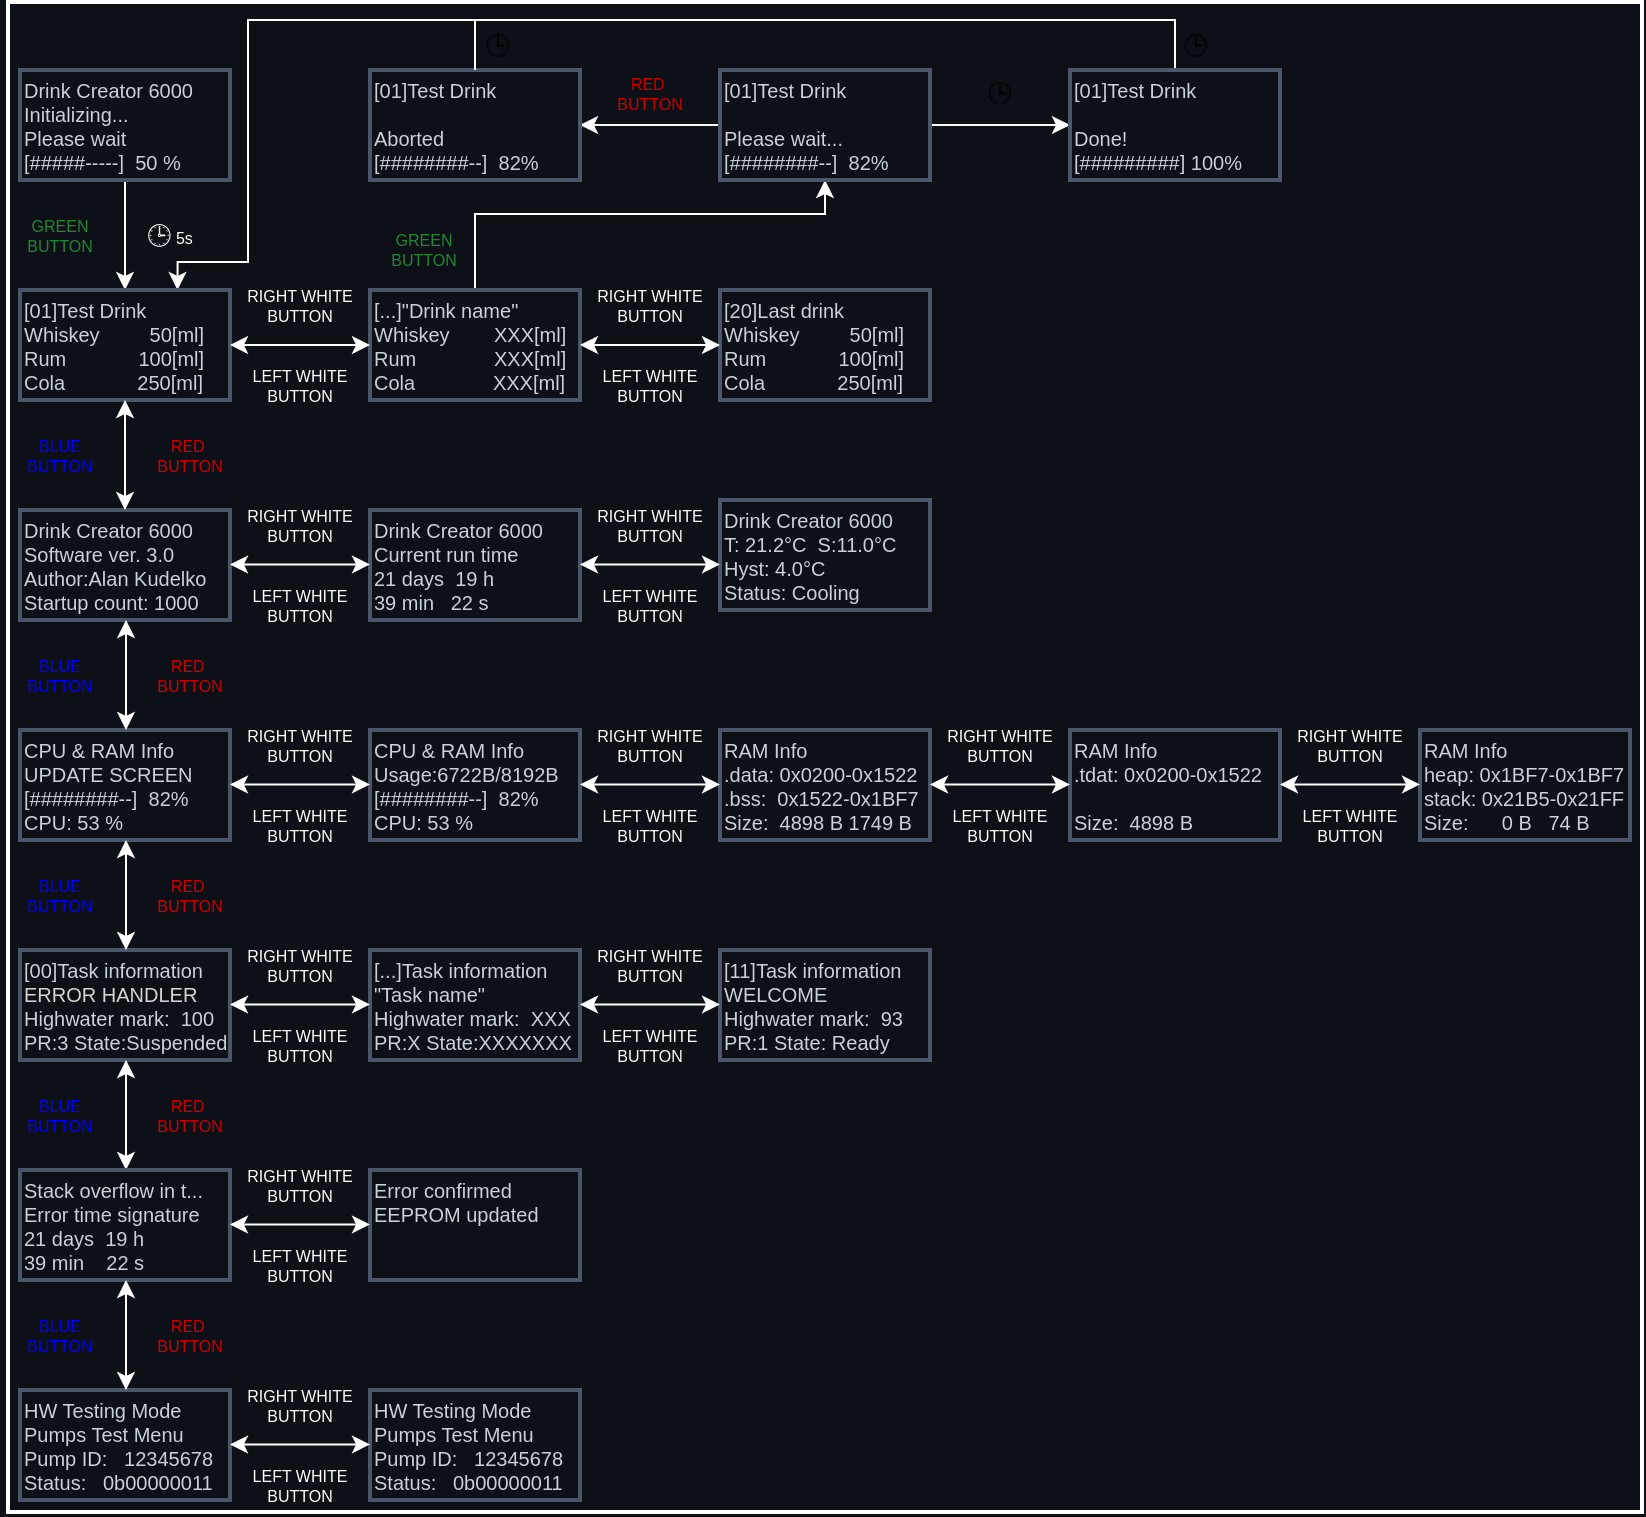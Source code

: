 <mxfile version="28.0.4">
  <diagram name="Page-1" id="_fgNbCBozK9R5fLy6JvO">
    <mxGraphModel dx="1580" dy="1245" grid="0" gridSize="10" guides="1" tooltips="1" connect="1" arrows="1" fold="1" page="0" pageScale="1" pageWidth="850" pageHeight="1100" background="light-dark(#0D1117,#0D1117)" math="0" shadow="0">
      <root>
        <mxCell id="0" />
        <mxCell id="1" parent="0" />
        <mxCell id="-oGY_kGoAMbRIR_1ziQC-165" style="edgeStyle=orthogonalEdgeStyle;shape=connector;rounded=0;orthogonalLoop=1;jettySize=auto;html=1;entryX=0.5;entryY=1;entryDx=0;entryDy=0;strokeColor=#FFFFFF;align=center;verticalAlign=middle;fontFamily=Helvetica;fontSize=12;fontColor=#C9D1D9;labelBackgroundColor=default;endArrow=classic;" edge="1" parent="1" source="-oGY_kGoAMbRIR_1ziQC-2" target="-oGY_kGoAMbRIR_1ziQC-18">
          <mxGeometry relative="1" as="geometry">
            <Array as="points">
              <mxPoint x="438" y="72" />
              <mxPoint x="613" y="72" />
            </Array>
          </mxGeometry>
        </mxCell>
        <mxCell id="-oGY_kGoAMbRIR_1ziQC-2" value="&lt;span&gt;[...]&quot;Drink name&quot;&amp;nbsp; &amp;nbsp; &amp;nbsp;&amp;nbsp;&lt;/span&gt;&lt;div&gt;Whiskey&amp;nbsp; &amp;nbsp; &amp;nbsp; &amp;nbsp; XXX[ml]&lt;/div&gt;&lt;div&gt;Rum&amp;nbsp; &amp;nbsp; &amp;nbsp; &amp;nbsp; &amp;nbsp; &amp;nbsp; &amp;nbsp; XXX[ml]&lt;/div&gt;&lt;div&gt;Cola&amp;nbsp; &amp;nbsp; &amp;nbsp; &amp;nbsp; &amp;nbsp; &amp;nbsp; &amp;nbsp; XXX[ml]&lt;/div&gt;" style="rounded=0;whiteSpace=wrap;html=1;strokeWidth=2;align=left;fontColor=#C9D1D9;labelBackgroundColor=none;fillColor=none;strokeColor=#4C566A;glass=0;verticalAlign=middle;spacingLeft=0;spacingTop=0;fontFamily=Helvetica;fontSize=10;" vertex="1" parent="1">
          <mxGeometry x="385" y="110" width="105" height="55" as="geometry" />
        </mxCell>
        <mxCell id="-oGY_kGoAMbRIR_1ziQC-5" value="&lt;span&gt;Drink Creator 6000&amp;nbsp;&amp;nbsp;&lt;/span&gt;&lt;div&gt;&lt;span&gt;Current run time&amp;nbsp; &amp;nbsp;&amp;nbsp;&lt;/span&gt;&lt;/div&gt;&lt;div&gt;&lt;span&gt;21 days&amp;nbsp; 19 h&amp;nbsp; &amp;nbsp; &amp;nbsp; &amp;nbsp;&lt;/span&gt;&lt;/div&gt;&lt;div&gt;&lt;span&gt;39 min&amp;nbsp; &amp;nbsp;22 s&amp;nbsp; &amp;nbsp; &amp;nbsp; &amp;nbsp;&lt;/span&gt;&lt;/div&gt;" style="rounded=0;whiteSpace=wrap;html=1;strokeWidth=2;strokeColor=#4C566A;fillColor=none;fontColor=#C9D1D9;align=left;fontSize=10;glass=0;verticalAlign=middle;spacingLeft=0;spacingTop=0;fontFamily=Helvetica;" vertex="1" parent="1">
          <mxGeometry x="385" y="220" width="105" height="55" as="geometry" />
        </mxCell>
        <mxCell id="-oGY_kGoAMbRIR_1ziQC-100" style="edgeStyle=orthogonalEdgeStyle;rounded=0;orthogonalLoop=1;jettySize=auto;html=1;entryX=0.5;entryY=0;entryDx=0;entryDy=0;fontFamily=Helvetica;fontSize=12;fontColor=#C9D1D9;strokeColor=#FFFFFF;" edge="1" parent="1" source="-oGY_kGoAMbRIR_1ziQC-6" target="-oGY_kGoAMbRIR_1ziQC-99">
          <mxGeometry relative="1" as="geometry" />
        </mxCell>
        <mxCell id="-oGY_kGoAMbRIR_1ziQC-6" value="&lt;font&gt;Drink Creator 6000&lt;/font&gt;&lt;div&gt;&lt;font&gt;Initializing...&amp;nbsp;&lt;/font&gt;&lt;/div&gt;&lt;div&gt;&lt;font&gt;Please wait&amp;nbsp;&lt;/font&gt;&lt;/div&gt;&lt;div&gt;&lt;font&gt;[#####-----]&amp;nbsp; 50 %&lt;/font&gt;&lt;/div&gt;" style="rounded=0;whiteSpace=wrap;html=1;fontSize=10;align=left;glass=0;shadow=0;strokeWidth=2;perimeterSpacing=0;strokeColor=#4C566A;fillColor=none;fontColor=#C9D1D9;verticalAlign=middle;spacingLeft=0;spacingTop=0;fontFamily=Helvetica;" vertex="1" parent="1">
          <mxGeometry x="210" width="105" height="55" as="geometry" />
        </mxCell>
        <mxCell id="-oGY_kGoAMbRIR_1ziQC-10" value="Drink Creator 6000&amp;nbsp;&lt;div&gt;T: 21.2°C&amp;nbsp; S:11.0°C&amp;nbsp;&lt;/div&gt;&lt;div&gt;Hyst: 4.0°C&amp;nbsp; &amp;nbsp; &amp;nbsp; &amp;nbsp; &amp;nbsp;&lt;/div&gt;&lt;div&gt;Status: Cooling&amp;nbsp; &amp;nbsp; &amp;nbsp;&amp;nbsp;&lt;/div&gt;" style="rounded=0;whiteSpace=wrap;html=1;strokeWidth=2;strokeColor=#4C566A;fillColor=none;fontColor=#C9D1D9;fontSize=10;align=left;glass=0;verticalAlign=middle;spacingLeft=0;spacingTop=0;fontFamily=Helvetica;" vertex="1" parent="1">
          <mxGeometry x="560" y="215" width="105" height="55" as="geometry" />
        </mxCell>
        <mxCell id="-oGY_kGoAMbRIR_1ziQC-95" style="edgeStyle=orthogonalEdgeStyle;rounded=0;orthogonalLoop=1;jettySize=auto;html=1;exitX=0;exitY=0.5;exitDx=0;exitDy=0;entryX=1;entryY=0.5;entryDx=0;entryDy=0;fontFamily=Helvetica;fontSize=12;fontColor=#C9D1D9;strokeColor=#FFFFFF;" edge="1" parent="1" source="-oGY_kGoAMbRIR_1ziQC-18" target="-oGY_kGoAMbRIR_1ziQC-53">
          <mxGeometry relative="1" as="geometry" />
        </mxCell>
        <mxCell id="-oGY_kGoAMbRIR_1ziQC-96" style="edgeStyle=orthogonalEdgeStyle;rounded=0;orthogonalLoop=1;jettySize=auto;html=1;entryX=0;entryY=0.5;entryDx=0;entryDy=0;fontFamily=Helvetica;fontSize=12;fontColor=#C9D1D9;strokeColor=#FFFFFF;" edge="1" parent="1" source="-oGY_kGoAMbRIR_1ziQC-18" target="-oGY_kGoAMbRIR_1ziQC-49">
          <mxGeometry relative="1" as="geometry" />
        </mxCell>
        <mxCell id="-oGY_kGoAMbRIR_1ziQC-18" value="[01]Test Drink&amp;nbsp; &amp;nbsp; &amp;nbsp;&amp;nbsp;&lt;div&gt;&lt;br&gt;&lt;/div&gt;&lt;div&gt;Please wait...&amp;nbsp; &amp;nbsp; &amp;nbsp;&lt;/div&gt;&lt;div&gt;[########--]&amp;nbsp; 82%&amp;nbsp;&amp;nbsp;&lt;/div&gt;" style="rounded=0;whiteSpace=wrap;html=1;fontSize=10;strokeWidth=2;align=left;strokeColor=#4C566A;fillColor=none;fontColor=#C9D1D9;glass=0;verticalAlign=middle;spacingLeft=0;spacingTop=0;fontFamily=Helvetica;" vertex="1" parent="1">
          <mxGeometry x="560" width="105" height="55" as="geometry" />
        </mxCell>
        <mxCell id="-oGY_kGoAMbRIR_1ziQC-20" value="&lt;span&gt;[20]Last drink&amp;nbsp; &amp;nbsp;&amp;nbsp;&lt;/span&gt;&lt;div&gt;Whiskey&amp;nbsp; &amp;nbsp; &amp;nbsp; &amp;nbsp; &amp;nbsp;50[ml]&lt;/div&gt;&lt;div&gt;Rum&amp;nbsp; &amp;nbsp; &amp;nbsp; &amp;nbsp; &amp;nbsp; &amp;nbsp; &amp;nbsp;100[ml]&lt;/div&gt;&lt;div&gt;Cola&amp;nbsp; &amp;nbsp; &amp;nbsp; &amp;nbsp; &amp;nbsp; &amp;nbsp; &amp;nbsp;250[ml]&lt;/div&gt;" style="rounded=0;html=1;strokeWidth=2;align=left;strokeColor=#4C566A;fillColor=none;fontColor=#C9D1D9;whiteSpace=wrap;spacingTop=0;spacingLeft=0;glass=0;fontSize=10;" vertex="1" parent="1">
          <mxGeometry x="560" y="110" width="105" height="55" as="geometry" />
        </mxCell>
        <mxCell id="-oGY_kGoAMbRIR_1ziQC-33" value="GREEN BUTTON" style="text;html=1;align=center;verticalAlign=middle;whiteSpace=wrap;rounded=0;fontSize=8;fontColor=#238636;" vertex="1" parent="1">
          <mxGeometry x="200" y="68" width="60" height="30" as="geometry" />
        </mxCell>
        <mxCell id="-oGY_kGoAMbRIR_1ziQC-34" value="RED&amp;nbsp;&lt;div&gt;BUTTON&lt;/div&gt;" style="text;html=1;align=center;verticalAlign=middle;whiteSpace=wrap;rounded=0;fontSize=8;fontColor=#CC0000;" vertex="1" parent="1">
          <mxGeometry x="265" y="178" width="60" height="30" as="geometry" />
        </mxCell>
        <mxCell id="-oGY_kGoAMbRIR_1ziQC-35" value="BLUE&lt;div&gt;BUTTON&lt;/div&gt;" style="text;html=1;align=center;verticalAlign=middle;whiteSpace=wrap;rounded=0;fontSize=8;fontColor=#0000FF;" vertex="1" parent="1">
          <mxGeometry x="200" y="178" width="60" height="30" as="geometry" />
        </mxCell>
        <mxCell id="-oGY_kGoAMbRIR_1ziQC-37" value="RIGHT WHITE&lt;br&gt;&lt;div&gt;BUTTON&lt;/div&gt;" style="text;html=1;align=center;verticalAlign=middle;whiteSpace=wrap;rounded=0;fontSize=8;fontColor=#FFFFFF;" vertex="1" parent="1">
          <mxGeometry x="320" y="102.5" width="60" height="30" as="geometry" />
        </mxCell>
        <mxCell id="-oGY_kGoAMbRIR_1ziQC-38" value="&lt;font style=&quot;font-size: 12px;&quot;&gt;🕒&lt;/font&gt; 5s" style="text;html=1;align=center;verticalAlign=middle;whiteSpace=wrap;rounded=0;fontSize=8;fontColor=#FFFFFF;" vertex="1" parent="1">
          <mxGeometry x="265" y="68" width="40" height="30" as="geometry" />
        </mxCell>
        <mxCell id="-oGY_kGoAMbRIR_1ziQC-39" value="LEFT WHITE&lt;br&gt;&lt;div&gt;BUTTON&lt;/div&gt;" style="text;html=1;align=center;verticalAlign=middle;whiteSpace=wrap;rounded=0;fontSize=8;fontColor=#FFFFFF;" vertex="1" parent="1">
          <mxGeometry x="320" y="142.5" width="60" height="30" as="geometry" />
        </mxCell>
        <mxCell id="-oGY_kGoAMbRIR_1ziQC-42" value="RIGHT WHITE&lt;br&gt;&lt;div&gt;BUTTON&lt;/div&gt;" style="text;html=1;align=center;verticalAlign=middle;whiteSpace=wrap;rounded=0;fontSize=8;fontColor=#FFFFFF;" vertex="1" parent="1">
          <mxGeometry x="495" y="102.5" width="60" height="30" as="geometry" />
        </mxCell>
        <mxCell id="-oGY_kGoAMbRIR_1ziQC-43" value="LEFT WHITE&lt;br&gt;&lt;div&gt;BUTTON&lt;/div&gt;" style="text;html=1;align=center;verticalAlign=middle;whiteSpace=wrap;rounded=0;fontSize=8;fontColor=#FFFFFF;" vertex="1" parent="1">
          <mxGeometry x="495" y="142.5" width="60" height="30" as="geometry" />
        </mxCell>
        <mxCell id="-oGY_kGoAMbRIR_1ziQC-162" style="edgeStyle=orthogonalEdgeStyle;shape=connector;rounded=0;orthogonalLoop=1;jettySize=auto;html=1;strokeColor=#FFFFFF;align=center;verticalAlign=middle;fontFamily=Helvetica;fontSize=12;fontColor=#C9D1D9;labelBackgroundColor=default;endArrow=none;endFill=0;" edge="1" parent="1" source="-oGY_kGoAMbRIR_1ziQC-49">
          <mxGeometry relative="1" as="geometry">
            <mxPoint x="781" y="-25" as="targetPoint" />
            <Array as="points">
              <mxPoint x="787" y="-25" />
              <mxPoint x="782" y="-25" />
            </Array>
          </mxGeometry>
        </mxCell>
        <mxCell id="-oGY_kGoAMbRIR_1ziQC-49" value="[01]Test Drink&amp;nbsp; &amp;nbsp; &amp;nbsp;&amp;nbsp;&lt;div&gt;&lt;br&gt;&lt;/div&gt;&lt;div&gt;&lt;span style=&quot;background-color: transparent;&quot;&gt;Done!&amp;nbsp;&amp;nbsp;&lt;/span&gt;&lt;/div&gt;&lt;div&gt;&lt;span style=&quot;background-color: transparent;&quot;&gt;[#########] 100%&amp;nbsp;&amp;nbsp;&lt;/span&gt;&lt;/div&gt;" style="rounded=0;whiteSpace=wrap;html=1;fontSize=10;strokeWidth=2;align=left;strokeColor=#4C566A;fillColor=none;fontColor=#C9D1D9;glass=0;verticalAlign=middle;spacingLeft=0;spacingTop=0;fontFamily=Helvetica;" vertex="1" parent="1">
          <mxGeometry x="735" width="105" height="55" as="geometry" />
        </mxCell>
        <mxCell id="-oGY_kGoAMbRIR_1ziQC-51" value="&lt;font style=&quot;font-size: 12px;&quot;&gt;🕒&lt;/font&gt;" style="text;html=1;align=center;verticalAlign=middle;whiteSpace=wrap;rounded=0;fontSize=8;" vertex="1" parent="1">
          <mxGeometry x="680" y="-3" width="40" height="30" as="geometry" />
        </mxCell>
        <mxCell id="-oGY_kGoAMbRIR_1ziQC-53" value="[01]Test Drink&amp;nbsp; &amp;nbsp; &amp;nbsp;&amp;nbsp;&lt;div&gt;&lt;br&gt;&lt;/div&gt;&lt;div&gt;&lt;span style=&quot;background-color: transparent;&quot;&gt;Aborted&amp;nbsp;&amp;nbsp;&lt;/span&gt;&lt;/div&gt;&lt;div&gt;&lt;span style=&quot;background-color: transparent;&quot;&gt;[########--]&amp;nbsp; 82%&amp;nbsp;&amp;nbsp;&lt;/span&gt;&lt;/div&gt;" style="rounded=0;whiteSpace=wrap;html=1;fontSize=10;strokeWidth=2;align=left;strokeColor=#4C566A;fillColor=none;fontColor=#C9D1D9;glass=0;verticalAlign=middle;spacingLeft=0;spacingTop=0;fontFamily=Helvetica;" vertex="1" parent="1">
          <mxGeometry x="385" width="105" height="55" as="geometry" />
        </mxCell>
        <mxCell id="-oGY_kGoAMbRIR_1ziQC-55" value="RED&amp;nbsp;&lt;div&gt;BUTTON&lt;/div&gt;" style="text;html=1;align=center;verticalAlign=middle;whiteSpace=wrap;rounded=0;fontSize=8;fontColor=#CC0000;" vertex="1" parent="1">
          <mxGeometry x="495" y="-3" width="60" height="30" as="geometry" />
        </mxCell>
        <mxCell id="-oGY_kGoAMbRIR_1ziQC-59" value="RIGHT WHITE&lt;br&gt;&lt;div&gt;BUTTON&lt;/div&gt;" style="text;html=1;align=center;verticalAlign=middle;whiteSpace=wrap;rounded=0;fontSize=8;fontColor=#FFFFFF;" vertex="1" parent="1">
          <mxGeometry x="320" y="212.5" width="60" height="30" as="geometry" />
        </mxCell>
        <mxCell id="-oGY_kGoAMbRIR_1ziQC-60" value="LEFT WHITE&lt;br&gt;&lt;div&gt;BUTTON&lt;/div&gt;" style="text;html=1;align=center;verticalAlign=middle;whiteSpace=wrap;rounded=0;fontSize=8;fontColor=#FFFFFF;" vertex="1" parent="1">
          <mxGeometry x="320" y="252.5" width="60" height="30" as="geometry" />
        </mxCell>
        <mxCell id="-oGY_kGoAMbRIR_1ziQC-61" value="RIGHT WHITE&lt;br&gt;&lt;div&gt;BUTTON&lt;/div&gt;" style="text;html=1;align=center;verticalAlign=middle;whiteSpace=wrap;rounded=0;fontSize=8;fontColor=#FFFFFF;" vertex="1" parent="1">
          <mxGeometry x="495" y="212.5" width="60" height="30" as="geometry" />
        </mxCell>
        <mxCell id="-oGY_kGoAMbRIR_1ziQC-62" value="LEFT WHITE&lt;br&gt;&lt;div&gt;BUTTON&lt;/div&gt;" style="text;html=1;align=center;verticalAlign=middle;whiteSpace=wrap;rounded=0;fontSize=8;fontColor=#FFFFFF;" vertex="1" parent="1">
          <mxGeometry x="495" y="252.5" width="60" height="30" as="geometry" />
        </mxCell>
        <mxCell id="-oGY_kGoAMbRIR_1ziQC-69" value="CPU &amp;amp; RAM Info&lt;div&gt;Usage:6722&lt;font&gt;B&lt;/font&gt;/8192&lt;font&gt;B&lt;/font&gt;&lt;/div&gt;&lt;div&gt;[########--]&amp;nbsp; 82%&lt;/div&gt;&lt;div&gt;CPU: 53 %&amp;nbsp; &amp;nbsp;&lt;/div&gt;" style="rounded=0;whiteSpace=wrap;html=1;strokeWidth=2;strokeColor=#4C566A;fillColor=none;fontColor=#C9D1D9;fontSize=10;align=left;glass=0;verticalAlign=middle;spacingLeft=0;spacingTop=0;fontFamily=Helvetica;" vertex="1" parent="1">
          <mxGeometry x="385" y="330" width="105" height="55" as="geometry" />
        </mxCell>
        <mxCell id="-oGY_kGoAMbRIR_1ziQC-70" value="RAM Info&amp;nbsp; &amp;nbsp; &amp;nbsp; &amp;nbsp; &amp;nbsp; &amp;nbsp;&amp;nbsp;&lt;div&gt;.data: 0&lt;font&gt;x&lt;/font&gt;0200-0&lt;font&gt;x&lt;/font&gt;1522&lt;/div&gt;&lt;div&gt;.bss:&amp;nbsp; 0&lt;font&gt;x&lt;/font&gt;1522-0&lt;font&gt;x&lt;/font&gt;1BF7&lt;/div&gt;&lt;div&gt;Size:&amp;nbsp; 4898 B 1749 B&lt;/div&gt;" style="rounded=0;whiteSpace=wrap;html=1;strokeWidth=2;strokeColor=#4C566A;fillColor=none;fontColor=#C9D1D9;fontSize=10;align=left;glass=0;verticalAlign=middle;spacingLeft=0;spacingTop=0;fontFamily=Helvetica;" vertex="1" parent="1">
          <mxGeometry x="560" y="330" width="105" height="55" as="geometry" />
        </mxCell>
        <mxCell id="-oGY_kGoAMbRIR_1ziQC-71" value="RAM Info&amp;nbsp; &amp;nbsp; &amp;nbsp; &amp;nbsp; &amp;nbsp; &amp;nbsp;&amp;nbsp;&lt;div&gt;.tdat: 0&lt;font&gt;x&lt;/font&gt;0200-0&lt;font&gt;x&lt;/font&gt;1522&lt;/div&gt;&lt;div&gt;&lt;br&gt;&lt;/div&gt;&lt;div&gt;Size:&amp;nbsp; 4898 B&amp;nbsp;&lt;/div&gt;" style="rounded=0;whiteSpace=wrap;html=1;strokeWidth=2;strokeColor=#4C566A;fillColor=none;fontColor=#C9D1D9;fontSize=10;align=left;glass=0;verticalAlign=middle;spacingLeft=0;spacingTop=0;fontFamily=Helvetica;" vertex="1" parent="1">
          <mxGeometry x="735" y="330" width="105" height="55" as="geometry" />
        </mxCell>
        <mxCell id="-oGY_kGoAMbRIR_1ziQC-85" value="RAM Info&amp;nbsp; &amp;nbsp; &amp;nbsp; &amp;nbsp; &amp;nbsp; &amp;nbsp;&amp;nbsp;&lt;div&gt;heap: 0x1BF7-0x1BF7&lt;/div&gt;&lt;div&gt;stack: 0x21B5-0x21FF&lt;/div&gt;&lt;div&gt;Size:&amp;nbsp; &amp;nbsp; &amp;nbsp; 0 B&amp;nbsp; &amp;nbsp;74 B&amp;nbsp;&lt;/div&gt;" style="rounded=0;whiteSpace=wrap;html=1;strokeWidth=2;strokeColor=#4C566A;fillColor=none;fontColor=#C9D1D9;fontSize=10;align=left;glass=0;verticalAlign=middle;spacingLeft=0;spacingTop=0;fontFamily=Helvetica;" vertex="1" parent="1">
          <mxGeometry x="910" y="330" width="105" height="55" as="geometry" />
        </mxCell>
        <mxCell id="-oGY_kGoAMbRIR_1ziQC-158" value="" style="edgeStyle=orthogonalEdgeStyle;shape=connector;rounded=0;orthogonalLoop=1;jettySize=auto;html=1;exitX=0.5;exitY=0;exitDx=0;exitDy=0;strokeColor=#FFFFFF;align=center;verticalAlign=middle;fontFamily=Helvetica;fontSize=12;fontColor=#C9D1D9;labelBackgroundColor=default;endArrow=classic;entryX=0.75;entryY=0;entryDx=0;entryDy=0;" edge="1" parent="1" source="-oGY_kGoAMbRIR_1ziQC-53" target="-oGY_kGoAMbRIR_1ziQC-99">
          <mxGeometry relative="1" as="geometry">
            <mxPoint x="351.736" y="27.611" as="sourcePoint" />
            <Array as="points">
              <mxPoint x="438" y="-25" />
              <mxPoint x="324" y="-25" />
              <mxPoint x="324" y="96" />
              <mxPoint x="289" y="96" />
            </Array>
          </mxGeometry>
        </mxCell>
        <mxCell id="-oGY_kGoAMbRIR_1ziQC-99" value="[01]Test Drink&amp;nbsp; &amp;nbsp; &amp;nbsp;&amp;nbsp;&lt;div&gt;Whiskey&amp;nbsp; &amp;nbsp; &amp;nbsp; &amp;nbsp; &amp;nbsp;50[ml]&lt;/div&gt;&lt;div&gt;Rum&amp;nbsp; &amp;nbsp; &amp;nbsp; &amp;nbsp; &amp;nbsp; &amp;nbsp; &amp;nbsp;100[ml]&lt;/div&gt;&lt;div&gt;Cola&amp;nbsp; &amp;nbsp; &amp;nbsp; &amp;nbsp; &amp;nbsp; &amp;nbsp; &amp;nbsp;250[ml]&lt;/div&gt;" style="rounded=0;whiteSpace=wrap;html=1;fontSize=10;align=left;strokeWidth=2;strokeColor=#4C566A;fillColor=none;fontColor=#C9D1D9;glass=0;verticalAlign=middle;spacingLeft=0;spacingTop=0;fontFamily=Helvetica;" vertex="1" parent="1">
          <mxGeometry x="210" y="110" width="105" height="55" as="geometry" />
        </mxCell>
        <mxCell id="-oGY_kGoAMbRIR_1ziQC-103" value="" style="endArrow=classic;startArrow=classic;html=1;rounded=0;strokeColor=#FFFFFF;align=center;verticalAlign=middle;fontFamily=Helvetica;fontSize=12;fontColor=#C9D1D9;labelBackgroundColor=default;edgeStyle=orthogonalEdgeStyle;entryX=0;entryY=0.5;entryDx=0;entryDy=0;exitX=1;exitY=0.5;exitDx=0;exitDy=0;" edge="1" parent="1" source="-oGY_kGoAMbRIR_1ziQC-99" target="-oGY_kGoAMbRIR_1ziQC-2">
          <mxGeometry width="50" height="50" relative="1" as="geometry">
            <mxPoint x="486" y="137" as="sourcePoint" />
            <mxPoint x="536" y="87" as="targetPoint" />
          </mxGeometry>
        </mxCell>
        <mxCell id="-oGY_kGoAMbRIR_1ziQC-104" value="" style="endArrow=classic;startArrow=classic;html=1;rounded=0;strokeColor=#FFFFFF;align=center;verticalAlign=middle;fontFamily=Helvetica;fontSize=12;fontColor=#C9D1D9;labelBackgroundColor=default;edgeStyle=orthogonalEdgeStyle;entryX=0;entryY=0.5;entryDx=0;entryDy=0;exitX=1;exitY=0.5;exitDx=0;exitDy=0;" edge="1" parent="1" source="-oGY_kGoAMbRIR_1ziQC-2" target="-oGY_kGoAMbRIR_1ziQC-20">
          <mxGeometry width="50" height="50" relative="1" as="geometry">
            <mxPoint x="512" y="124" as="sourcePoint" />
            <mxPoint x="582" y="124" as="targetPoint" />
          </mxGeometry>
        </mxCell>
        <mxCell id="-oGY_kGoAMbRIR_1ziQC-105" value="Drink Creator 6000&amp;nbsp;&amp;nbsp;&lt;div&gt;Software ver. 3.0&amp;nbsp; &amp;nbsp;&lt;/div&gt;&lt;div&gt;Author:Alan Kudelko&lt;/div&gt;&lt;div&gt;Startup count: 1000&amp;nbsp;&lt;/div&gt;" style="rounded=0;whiteSpace=wrap;html=1;fontSize=10;strokeWidth=2;align=left;strokeColor=#4C566A;fillColor=none;fontColor=#C9D1D9;glass=0;verticalAlign=middle;spacingLeft=0;spacingTop=0;fontFamily=Helvetica;" vertex="1" parent="1">
          <mxGeometry x="210" y="220" width="105" height="55" as="geometry" />
        </mxCell>
        <mxCell id="-oGY_kGoAMbRIR_1ziQC-107" value="" style="endArrow=classic;startArrow=classic;html=1;rounded=0;strokeColor=#FFFFFF;align=center;verticalAlign=middle;fontFamily=Helvetica;fontSize=12;fontColor=#C9D1D9;labelBackgroundColor=default;edgeStyle=orthogonalEdgeStyle;exitX=0.5;exitY=0;exitDx=0;exitDy=0;entryX=0.5;entryY=1;entryDx=0;entryDy=0;" edge="1" parent="1" source="-oGY_kGoAMbRIR_1ziQC-105" target="-oGY_kGoAMbRIR_1ziQC-99">
          <mxGeometry width="50" height="50" relative="1" as="geometry">
            <mxPoint x="255" y="215" as="sourcePoint" />
            <mxPoint x="305" y="165" as="targetPoint" />
          </mxGeometry>
        </mxCell>
        <mxCell id="-oGY_kGoAMbRIR_1ziQC-108" value="" style="endArrow=classic;startArrow=classic;html=1;rounded=0;strokeColor=#FFFFFF;align=center;verticalAlign=middle;fontFamily=Helvetica;fontSize=12;fontColor=#C9D1D9;labelBackgroundColor=default;edgeStyle=orthogonalEdgeStyle;entryX=0;entryY=0.5;entryDx=0;entryDy=0;exitX=1;exitY=0.5;exitDx=0;exitDy=0;" edge="1" parent="1">
          <mxGeometry width="50" height="50" relative="1" as="geometry">
            <mxPoint x="315" y="247.21" as="sourcePoint" />
            <mxPoint x="385" y="247.21" as="targetPoint" />
          </mxGeometry>
        </mxCell>
        <mxCell id="-oGY_kGoAMbRIR_1ziQC-109" value="" style="endArrow=classic;startArrow=classic;html=1;rounded=0;strokeColor=#FFFFFF;align=center;verticalAlign=middle;fontFamily=Helvetica;fontSize=12;fontColor=#C9D1D9;labelBackgroundColor=default;edgeStyle=orthogonalEdgeStyle;entryX=0;entryY=0.5;entryDx=0;entryDy=0;exitX=1;exitY=0.5;exitDx=0;exitDy=0;" edge="1" parent="1">
          <mxGeometry width="50" height="50" relative="1" as="geometry">
            <mxPoint x="490" y="247.21" as="sourcePoint" />
            <mxPoint x="560" y="247.21" as="targetPoint" />
          </mxGeometry>
        </mxCell>
        <mxCell id="-oGY_kGoAMbRIR_1ziQC-111" value="CPU &amp;amp; RAM Info&lt;div&gt;UPDATE SCREEN&lt;/div&gt;&lt;div&gt;[########--]&amp;nbsp; 82%&lt;/div&gt;&lt;div&gt;CPU: 53 %&amp;nbsp; &amp;nbsp;&lt;/div&gt;" style="rounded=0;whiteSpace=wrap;html=1;strokeWidth=2;strokeColor=#4C566A;fillColor=none;fontColor=#C9D1D9;fontSize=10;align=left;glass=0;verticalAlign=middle;spacingLeft=0;spacingTop=0;fontFamily=Helvetica;" vertex="1" parent="1">
          <mxGeometry x="210" y="330" width="105" height="55" as="geometry" />
        </mxCell>
        <mxCell id="-oGY_kGoAMbRIR_1ziQC-112" value="RED&amp;nbsp;&lt;div&gt;BUTTON&lt;/div&gt;" style="text;html=1;align=center;verticalAlign=middle;whiteSpace=wrap;rounded=0;fontSize=8;fontColor=#CC0000;" vertex="1" parent="1">
          <mxGeometry x="265" y="288" width="60" height="30" as="geometry" />
        </mxCell>
        <mxCell id="-oGY_kGoAMbRIR_1ziQC-113" value="BLUE&lt;div&gt;BUTTON&lt;/div&gt;" style="text;html=1;align=center;verticalAlign=middle;whiteSpace=wrap;rounded=0;fontSize=8;fontColor=#0000FF;" vertex="1" parent="1">
          <mxGeometry x="200" y="288" width="60" height="30" as="geometry" />
        </mxCell>
        <mxCell id="-oGY_kGoAMbRIR_1ziQC-114" value="" style="endArrow=classic;startArrow=classic;html=1;rounded=0;strokeColor=#FFFFFF;align=center;verticalAlign=middle;fontFamily=Helvetica;fontSize=12;fontColor=#C9D1D9;labelBackgroundColor=default;edgeStyle=orthogonalEdgeStyle;exitX=0.5;exitY=0;exitDx=0;exitDy=0;entryX=0.5;entryY=1;entryDx=0;entryDy=0;" edge="1" parent="1">
          <mxGeometry width="50" height="50" relative="1" as="geometry">
            <mxPoint x="263" y="330" as="sourcePoint" />
            <mxPoint x="263" y="275" as="targetPoint" />
          </mxGeometry>
        </mxCell>
        <mxCell id="-oGY_kGoAMbRIR_1ziQC-115" value="RIGHT WHITE&lt;br&gt;&lt;div&gt;BUTTON&lt;/div&gt;" style="text;html=1;align=center;verticalAlign=middle;whiteSpace=wrap;rounded=0;fontSize=8;fontColor=#FFFFFF;" vertex="1" parent="1">
          <mxGeometry x="320" y="322.5" width="60" height="30" as="geometry" />
        </mxCell>
        <mxCell id="-oGY_kGoAMbRIR_1ziQC-116" value="LEFT WHITE&lt;br&gt;&lt;div&gt;BUTTON&lt;/div&gt;" style="text;html=1;align=center;verticalAlign=middle;whiteSpace=wrap;rounded=0;fontSize=8;fontColor=#FFFFFF;" vertex="1" parent="1">
          <mxGeometry x="320" y="362.5" width="60" height="30" as="geometry" />
        </mxCell>
        <mxCell id="-oGY_kGoAMbRIR_1ziQC-117" value="" style="endArrow=classic;startArrow=classic;html=1;rounded=0;strokeColor=#FFFFFF;align=center;verticalAlign=middle;fontFamily=Helvetica;fontSize=12;fontColor=#C9D1D9;labelBackgroundColor=default;edgeStyle=orthogonalEdgeStyle;entryX=0;entryY=0.5;entryDx=0;entryDy=0;exitX=1;exitY=0.5;exitDx=0;exitDy=0;" edge="1" parent="1">
          <mxGeometry width="50" height="50" relative="1" as="geometry">
            <mxPoint x="315" y="357.21" as="sourcePoint" />
            <mxPoint x="385" y="357.21" as="targetPoint" />
          </mxGeometry>
        </mxCell>
        <mxCell id="-oGY_kGoAMbRIR_1ziQC-118" value="RIGHT WHITE&lt;br&gt;&lt;div&gt;BUTTON&lt;/div&gt;" style="text;html=1;align=center;verticalAlign=middle;whiteSpace=wrap;rounded=0;fontSize=8;fontColor=#FFFFFF;" vertex="1" parent="1">
          <mxGeometry x="495" y="322.5" width="60" height="30" as="geometry" />
        </mxCell>
        <mxCell id="-oGY_kGoAMbRIR_1ziQC-119" value="LEFT WHITE&lt;br&gt;&lt;div&gt;BUTTON&lt;/div&gt;" style="text;html=1;align=center;verticalAlign=middle;whiteSpace=wrap;rounded=0;fontSize=8;fontColor=#FFFFFF;" vertex="1" parent="1">
          <mxGeometry x="495" y="362.5" width="60" height="30" as="geometry" />
        </mxCell>
        <mxCell id="-oGY_kGoAMbRIR_1ziQC-120" value="" style="endArrow=classic;startArrow=classic;html=1;rounded=0;strokeColor=#FFFFFF;align=center;verticalAlign=middle;fontFamily=Helvetica;fontSize=12;fontColor=#C9D1D9;labelBackgroundColor=default;edgeStyle=orthogonalEdgeStyle;entryX=0;entryY=0.5;entryDx=0;entryDy=0;exitX=1;exitY=0.5;exitDx=0;exitDy=0;" edge="1" parent="1">
          <mxGeometry width="50" height="50" relative="1" as="geometry">
            <mxPoint x="490" y="357.21" as="sourcePoint" />
            <mxPoint x="560" y="357.21" as="targetPoint" />
          </mxGeometry>
        </mxCell>
        <mxCell id="-oGY_kGoAMbRIR_1ziQC-121" value="RIGHT WHITE&lt;br&gt;&lt;div&gt;BUTTON&lt;/div&gt;" style="text;html=1;align=center;verticalAlign=middle;whiteSpace=wrap;rounded=0;fontSize=8;fontColor=#FFFFFF;" vertex="1" parent="1">
          <mxGeometry x="670" y="322.5" width="60" height="30" as="geometry" />
        </mxCell>
        <mxCell id="-oGY_kGoAMbRIR_1ziQC-122" value="LEFT WHITE&lt;br&gt;&lt;div&gt;BUTTON&lt;/div&gt;" style="text;html=1;align=center;verticalAlign=middle;whiteSpace=wrap;rounded=0;fontSize=8;fontColor=#FFFFFF;" vertex="1" parent="1">
          <mxGeometry x="670" y="362.5" width="60" height="30" as="geometry" />
        </mxCell>
        <mxCell id="-oGY_kGoAMbRIR_1ziQC-123" value="" style="endArrow=classic;startArrow=classic;html=1;rounded=0;strokeColor=#FFFFFF;align=center;verticalAlign=middle;fontFamily=Helvetica;fontSize=12;fontColor=#C9D1D9;labelBackgroundColor=default;edgeStyle=orthogonalEdgeStyle;entryX=0;entryY=0.5;entryDx=0;entryDy=0;exitX=1;exitY=0.5;exitDx=0;exitDy=0;" edge="1" parent="1">
          <mxGeometry width="50" height="50" relative="1" as="geometry">
            <mxPoint x="665" y="357.21" as="sourcePoint" />
            <mxPoint x="735" y="357.21" as="targetPoint" />
          </mxGeometry>
        </mxCell>
        <mxCell id="-oGY_kGoAMbRIR_1ziQC-124" value="RIGHT WHITE&lt;br&gt;&lt;div&gt;BUTTON&lt;/div&gt;" style="text;html=1;align=center;verticalAlign=middle;whiteSpace=wrap;rounded=0;fontSize=8;fontColor=#FFFFFF;" vertex="1" parent="1">
          <mxGeometry x="845" y="322.5" width="60" height="30" as="geometry" />
        </mxCell>
        <mxCell id="-oGY_kGoAMbRIR_1ziQC-125" value="LEFT WHITE&lt;br&gt;&lt;div&gt;BUTTON&lt;/div&gt;" style="text;html=1;align=center;verticalAlign=middle;whiteSpace=wrap;rounded=0;fontSize=8;fontColor=#FFFFFF;" vertex="1" parent="1">
          <mxGeometry x="845" y="362.5" width="60" height="30" as="geometry" />
        </mxCell>
        <mxCell id="-oGY_kGoAMbRIR_1ziQC-126" value="" style="endArrow=classic;startArrow=classic;html=1;rounded=0;strokeColor=#FFFFFF;align=center;verticalAlign=middle;fontFamily=Helvetica;fontSize=12;fontColor=#C9D1D9;labelBackgroundColor=default;edgeStyle=orthogonalEdgeStyle;entryX=0;entryY=0.5;entryDx=0;entryDy=0;exitX=1;exitY=0.5;exitDx=0;exitDy=0;" edge="1" parent="1">
          <mxGeometry width="50" height="50" relative="1" as="geometry">
            <mxPoint x="840" y="357.21" as="sourcePoint" />
            <mxPoint x="910" y="357.21" as="targetPoint" />
          </mxGeometry>
        </mxCell>
        <mxCell id="-oGY_kGoAMbRIR_1ziQC-127" value="[00]Task information&lt;br&gt;&lt;div&gt;&lt;span style=&quot;font-family: Arial; background-color: transparent;&quot;&gt;&lt;font style=&quot;color: rgb(213, 213, 213);&quot;&gt;ERROR HANDLER&lt;/font&gt;&lt;/span&gt;&lt;/div&gt;&lt;div&gt;&lt;span style=&quot;background-color: transparent; color: light-dark(rgb(201, 209, 217), rgb(52, 59, 65));&quot;&gt;Highwater mark:&amp;nbsp; 100&lt;/span&gt;&lt;/div&gt;&lt;div&gt;PR:3 State:Suspended&lt;/div&gt;" style="rounded=0;whiteSpace=wrap;html=1;strokeWidth=2;strokeColor=#4C566A;fillColor=none;fontColor=#C9D1D9;fontSize=10;align=left;glass=0;verticalAlign=middle;spacingLeft=0;spacingTop=0;fontFamily=Helvetica;" vertex="1" parent="1">
          <mxGeometry x="210" y="440" width="105" height="55" as="geometry" />
        </mxCell>
        <mxCell id="-oGY_kGoAMbRIR_1ziQC-128" value="RED&amp;nbsp;&lt;div&gt;BUTTON&lt;/div&gt;" style="text;html=1;align=center;verticalAlign=middle;whiteSpace=wrap;rounded=0;fontSize=8;fontColor=#CC0000;" vertex="1" parent="1">
          <mxGeometry x="265" y="398" width="60" height="30" as="geometry" />
        </mxCell>
        <mxCell id="-oGY_kGoAMbRIR_1ziQC-129" value="BLUE&lt;div&gt;BUTTON&lt;/div&gt;" style="text;html=1;align=center;verticalAlign=middle;whiteSpace=wrap;rounded=0;fontSize=8;fontColor=#0000FF;" vertex="1" parent="1">
          <mxGeometry x="200" y="398" width="60" height="30" as="geometry" />
        </mxCell>
        <mxCell id="-oGY_kGoAMbRIR_1ziQC-130" value="" style="endArrow=classic;startArrow=classic;html=1;rounded=0;strokeColor=#FFFFFF;align=center;verticalAlign=middle;fontFamily=Helvetica;fontSize=12;fontColor=#C9D1D9;labelBackgroundColor=default;edgeStyle=orthogonalEdgeStyle;exitX=0.5;exitY=0;exitDx=0;exitDy=0;entryX=0.5;entryY=1;entryDx=0;entryDy=0;" edge="1" parent="1">
          <mxGeometry width="50" height="50" relative="1" as="geometry">
            <mxPoint x="263" y="440" as="sourcePoint" />
            <mxPoint x="263" y="385" as="targetPoint" />
          </mxGeometry>
        </mxCell>
        <mxCell id="-oGY_kGoAMbRIR_1ziQC-132" value="&lt;div style=&quot;text-align: justify;&quot;&gt;HW Testing Mode&lt;/div&gt;&lt;div style=&quot;text-align: justify;&quot;&gt;Pumps Test Menu&amp;nbsp;&lt;/div&gt;&lt;div style=&quot;text-align: justify;&quot;&gt;Pump ID:&amp;nbsp; &amp;nbsp;12345678&lt;/div&gt;&lt;div style=&quot;text-align: justify;&quot;&gt;Status:&amp;nbsp; &amp;nbsp;0b00000011&lt;/div&gt;" style="rounded=0;whiteSpace=wrap;html=1;strokeWidth=2;strokeColor=#4C566A;fillColor=none;fontColor=#C9D1D9;fontSize=10;align=left;glass=0;verticalAlign=middle;spacingLeft=0;spacingTop=0;fontFamily=Helvetica;" vertex="1" parent="1">
          <mxGeometry x="210" y="660" width="105" height="55" as="geometry" />
        </mxCell>
        <mxCell id="-oGY_kGoAMbRIR_1ziQC-133" value="RED&amp;nbsp;&lt;div&gt;BUTTON&lt;/div&gt;" style="text;html=1;align=center;verticalAlign=middle;whiteSpace=wrap;rounded=0;fontSize=8;fontColor=#CC0000;" vertex="1" parent="1">
          <mxGeometry x="265" y="508" width="60" height="30" as="geometry" />
        </mxCell>
        <mxCell id="-oGY_kGoAMbRIR_1ziQC-134" value="BLUE&lt;div&gt;BUTTON&lt;/div&gt;" style="text;html=1;align=center;verticalAlign=middle;whiteSpace=wrap;rounded=0;fontSize=8;fontColor=#0000FF;" vertex="1" parent="1">
          <mxGeometry x="200" y="508" width="60" height="30" as="geometry" />
        </mxCell>
        <mxCell id="-oGY_kGoAMbRIR_1ziQC-135" value="" style="endArrow=classic;startArrow=classic;html=1;rounded=0;strokeColor=#FFFFFF;align=center;verticalAlign=middle;fontFamily=Helvetica;fontSize=12;fontColor=#C9D1D9;labelBackgroundColor=default;edgeStyle=orthogonalEdgeStyle;exitX=0.5;exitY=0;exitDx=0;exitDy=0;entryX=0.5;entryY=1;entryDx=0;entryDy=0;" edge="1" parent="1">
          <mxGeometry width="50" height="50" relative="1" as="geometry">
            <mxPoint x="263" y="550" as="sourcePoint" />
            <mxPoint x="263" y="495" as="targetPoint" />
          </mxGeometry>
        </mxCell>
        <mxCell id="-oGY_kGoAMbRIR_1ziQC-136" value="Stack overflow in t...&lt;div&gt;Error time signature&lt;/div&gt;&lt;div&gt;&lt;span style=&quot;background-color: transparent;&quot;&gt;21 days&amp;nbsp; 19 h&amp;nbsp;&lt;/span&gt;&lt;/div&gt;&lt;div&gt;39 min&amp;nbsp; &amp;nbsp; 22 s&amp;nbsp;&amp;nbsp;&lt;/div&gt;" style="rounded=0;whiteSpace=wrap;html=1;strokeWidth=2;strokeColor=#4C566A;fillColor=none;fontColor=#C9D1D9;fontSize=10;align=left;glass=0;verticalAlign=middle;spacingLeft=0;spacingTop=0;fontFamily=Helvetica;" vertex="1" parent="1">
          <mxGeometry x="210" y="550" width="105" height="55" as="geometry" />
        </mxCell>
        <mxCell id="-oGY_kGoAMbRIR_1ziQC-137" value="RED&amp;nbsp;&lt;div&gt;BUTTON&lt;/div&gt;" style="text;html=1;align=center;verticalAlign=middle;whiteSpace=wrap;rounded=0;fontSize=8;fontColor=#CC0000;" vertex="1" parent="1">
          <mxGeometry x="265" y="618" width="60" height="30" as="geometry" />
        </mxCell>
        <mxCell id="-oGY_kGoAMbRIR_1ziQC-138" value="BLUE&lt;div&gt;BUTTON&lt;/div&gt;" style="text;html=1;align=center;verticalAlign=middle;whiteSpace=wrap;rounded=0;fontSize=8;fontColor=#0000FF;" vertex="1" parent="1">
          <mxGeometry x="200" y="618" width="60" height="30" as="geometry" />
        </mxCell>
        <mxCell id="-oGY_kGoAMbRIR_1ziQC-139" value="" style="endArrow=classic;startArrow=classic;html=1;rounded=0;strokeColor=#FFFFFF;align=center;verticalAlign=middle;fontFamily=Helvetica;fontSize=12;fontColor=#C9D1D9;labelBackgroundColor=default;edgeStyle=orthogonalEdgeStyle;exitX=0.5;exitY=0;exitDx=0;exitDy=0;entryX=0.5;entryY=1;entryDx=0;entryDy=0;" edge="1" parent="1">
          <mxGeometry width="50" height="50" relative="1" as="geometry">
            <mxPoint x="263" y="660" as="sourcePoint" />
            <mxPoint x="263" y="605" as="targetPoint" />
          </mxGeometry>
        </mxCell>
        <mxCell id="-oGY_kGoAMbRIR_1ziQC-140" value="&lt;div style=&quot;text-align: justify;&quot;&gt;HW Testing Mode&lt;/div&gt;&lt;div style=&quot;text-align: justify;&quot;&gt;Pumps Test Menu&amp;nbsp;&lt;/div&gt;&lt;div style=&quot;text-align: justify;&quot;&gt;Pump ID:&amp;nbsp; &amp;nbsp;12345678&lt;/div&gt;&lt;div style=&quot;text-align: justify;&quot;&gt;Status:&amp;nbsp; &amp;nbsp;0b00000011&lt;/div&gt;" style="rounded=0;whiteSpace=wrap;html=1;strokeWidth=2;strokeColor=#4C566A;fillColor=none;fontColor=#C9D1D9;fontSize=10;align=left;glass=0;verticalAlign=middle;spacingLeft=0;spacingTop=0;fontFamily=Helvetica;" vertex="1" parent="1">
          <mxGeometry x="385" y="660" width="105" height="55" as="geometry" />
        </mxCell>
        <mxCell id="-oGY_kGoAMbRIR_1ziQC-141" value="RIGHT WHITE&lt;br&gt;&lt;div&gt;BUTTON&lt;/div&gt;" style="text;html=1;align=center;verticalAlign=middle;whiteSpace=wrap;rounded=0;fontSize=8;fontColor=#FFFFFF;" vertex="1" parent="1">
          <mxGeometry x="320" y="652.5" width="60" height="30" as="geometry" />
        </mxCell>
        <mxCell id="-oGY_kGoAMbRIR_1ziQC-142" value="LEFT WHITE&lt;br&gt;&lt;div&gt;BUTTON&lt;/div&gt;" style="text;html=1;align=center;verticalAlign=middle;whiteSpace=wrap;rounded=0;fontSize=8;fontColor=#FFFFFF;" vertex="1" parent="1">
          <mxGeometry x="320" y="692.5" width="60" height="30" as="geometry" />
        </mxCell>
        <mxCell id="-oGY_kGoAMbRIR_1ziQC-143" value="" style="endArrow=classic;startArrow=classic;html=1;rounded=0;strokeColor=#FFFFFF;align=center;verticalAlign=middle;fontFamily=Helvetica;fontSize=12;fontColor=#C9D1D9;labelBackgroundColor=default;edgeStyle=orthogonalEdgeStyle;entryX=0;entryY=0.5;entryDx=0;entryDy=0;exitX=1;exitY=0.5;exitDx=0;exitDy=0;" edge="1" parent="1">
          <mxGeometry width="50" height="50" relative="1" as="geometry">
            <mxPoint x="315" y="687.21" as="sourcePoint" />
            <mxPoint x="385" y="687.21" as="targetPoint" />
          </mxGeometry>
        </mxCell>
        <mxCell id="-oGY_kGoAMbRIR_1ziQC-144" value="Error confirmed&lt;br&gt;&lt;div&gt;&lt;span style=&quot;background-color: transparent;&quot;&gt;EEPROM updated&amp;nbsp;&lt;/span&gt;&lt;/div&gt;&lt;div&gt;&lt;br&gt;&lt;/div&gt;&lt;div&gt;&lt;br&gt;&lt;/div&gt;" style="rounded=0;whiteSpace=wrap;html=1;strokeWidth=2;strokeColor=#4C566A;fillColor=none;fontColor=#C9D1D9;fontSize=10;align=left;glass=0;verticalAlign=middle;spacingLeft=0;spacingTop=0;fontFamily=Helvetica;" vertex="1" parent="1">
          <mxGeometry x="385" y="550" width="105" height="55" as="geometry" />
        </mxCell>
        <mxCell id="-oGY_kGoAMbRIR_1ziQC-145" value="RIGHT WHITE&lt;br&gt;&lt;div&gt;BUTTON&lt;/div&gt;" style="text;html=1;align=center;verticalAlign=middle;whiteSpace=wrap;rounded=0;fontSize=8;fontColor=#FFFFFF;" vertex="1" parent="1">
          <mxGeometry x="320" y="542.5" width="60" height="30" as="geometry" />
        </mxCell>
        <mxCell id="-oGY_kGoAMbRIR_1ziQC-146" value="LEFT WHITE&lt;br&gt;&lt;div&gt;BUTTON&lt;/div&gt;" style="text;html=1;align=center;verticalAlign=middle;whiteSpace=wrap;rounded=0;fontSize=8;fontColor=#FFFFFF;" vertex="1" parent="1">
          <mxGeometry x="320" y="582.5" width="60" height="30" as="geometry" />
        </mxCell>
        <mxCell id="-oGY_kGoAMbRIR_1ziQC-147" value="" style="endArrow=classic;startArrow=classic;html=1;rounded=0;strokeColor=#FFFFFF;align=center;verticalAlign=middle;fontFamily=Helvetica;fontSize=12;fontColor=#C9D1D9;labelBackgroundColor=default;edgeStyle=orthogonalEdgeStyle;entryX=0;entryY=0.5;entryDx=0;entryDy=0;exitX=1;exitY=0.5;exitDx=0;exitDy=0;" edge="1" parent="1">
          <mxGeometry width="50" height="50" relative="1" as="geometry">
            <mxPoint x="315" y="577.21" as="sourcePoint" />
            <mxPoint x="385" y="577.21" as="targetPoint" />
          </mxGeometry>
        </mxCell>
        <mxCell id="-oGY_kGoAMbRIR_1ziQC-149" value="[...]Task information&lt;div&gt;&lt;span style=&quot;background-color: transparent; color: light-dark(rgb(201, 209, 217), rgb(52, 59, 65));&quot;&gt;&quot;Task name&quot;&lt;/span&gt;&lt;/div&gt;&lt;div&gt;&lt;span style=&quot;background-color: transparent; color: light-dark(rgb(201, 209, 217), rgb(52, 59, 65));&quot;&gt;Highwater mark:&amp;nbsp; XXX&lt;/span&gt;&lt;/div&gt;&lt;div&gt;PR:X State:XXXXXXX&lt;/div&gt;" style="rounded=0;whiteSpace=wrap;html=1;strokeWidth=2;strokeColor=#4C566A;fillColor=none;fontColor=#C9D1D9;fontSize=10;align=left;glass=0;verticalAlign=middle;spacingLeft=0;spacingTop=0;fontFamily=Helvetica;" vertex="1" parent="1">
          <mxGeometry x="385" y="440" width="105" height="55" as="geometry" />
        </mxCell>
        <mxCell id="-oGY_kGoAMbRIR_1ziQC-150" value="RIGHT WHITE&lt;br&gt;&lt;div&gt;BUTTON&lt;/div&gt;" style="text;html=1;align=center;verticalAlign=middle;whiteSpace=wrap;rounded=0;fontSize=8;fontColor=#FFFFFF;" vertex="1" parent="1">
          <mxGeometry x="320" y="432.5" width="60" height="30" as="geometry" />
        </mxCell>
        <mxCell id="-oGY_kGoAMbRIR_1ziQC-151" value="LEFT WHITE&lt;br&gt;&lt;div&gt;BUTTON&lt;/div&gt;" style="text;html=1;align=center;verticalAlign=middle;whiteSpace=wrap;rounded=0;fontSize=8;fontColor=#FFFFFF;" vertex="1" parent="1">
          <mxGeometry x="320" y="472.5" width="60" height="30" as="geometry" />
        </mxCell>
        <mxCell id="-oGY_kGoAMbRIR_1ziQC-152" value="" style="endArrow=classic;startArrow=classic;html=1;rounded=0;strokeColor=#FFFFFF;align=center;verticalAlign=middle;fontFamily=Helvetica;fontSize=12;fontColor=#C9D1D9;labelBackgroundColor=default;edgeStyle=orthogonalEdgeStyle;entryX=0;entryY=0.5;entryDx=0;entryDy=0;exitX=1;exitY=0.5;exitDx=0;exitDy=0;" edge="1" parent="1">
          <mxGeometry width="50" height="50" relative="1" as="geometry">
            <mxPoint x="315" y="467.21" as="sourcePoint" />
            <mxPoint x="385" y="467.21" as="targetPoint" />
          </mxGeometry>
        </mxCell>
        <mxCell id="-oGY_kGoAMbRIR_1ziQC-153" value="[11]Task information&lt;div&gt;WELCOME&lt;/div&gt;&lt;div&gt;Highwater mark:&amp;nbsp; 93&lt;/div&gt;&lt;div&gt;PR:1 State: Ready&lt;/div&gt;" style="rounded=0;whiteSpace=wrap;html=1;strokeWidth=2;strokeColor=#4C566A;fillColor=none;fontColor=#C9D1D9;fontSize=10;align=left;glass=0;verticalAlign=middle;spacingLeft=0;spacingTop=0;fontFamily=Helvetica;" vertex="1" parent="1">
          <mxGeometry x="560" y="440" width="105" height="55" as="geometry" />
        </mxCell>
        <mxCell id="-oGY_kGoAMbRIR_1ziQC-154" value="RIGHT WHITE&lt;br&gt;&lt;div&gt;BUTTON&lt;/div&gt;" style="text;html=1;align=center;verticalAlign=middle;whiteSpace=wrap;rounded=0;fontSize=8;fontColor=#FFFFFF;" vertex="1" parent="1">
          <mxGeometry x="495" y="432.5" width="60" height="30" as="geometry" />
        </mxCell>
        <mxCell id="-oGY_kGoAMbRIR_1ziQC-155" value="LEFT WHITE&lt;br&gt;&lt;div&gt;BUTTON&lt;/div&gt;" style="text;html=1;align=center;verticalAlign=middle;whiteSpace=wrap;rounded=0;fontSize=8;fontColor=#FFFFFF;" vertex="1" parent="1">
          <mxGeometry x="495" y="472.5" width="60" height="30" as="geometry" />
        </mxCell>
        <mxCell id="-oGY_kGoAMbRIR_1ziQC-156" value="" style="endArrow=classic;startArrow=classic;html=1;rounded=0;strokeColor=#FFFFFF;align=center;verticalAlign=middle;fontFamily=Helvetica;fontSize=12;fontColor=#C9D1D9;labelBackgroundColor=default;edgeStyle=orthogonalEdgeStyle;entryX=0;entryY=0.5;entryDx=0;entryDy=0;exitX=1;exitY=0.5;exitDx=0;exitDy=0;" edge="1" parent="1">
          <mxGeometry width="50" height="50" relative="1" as="geometry">
            <mxPoint x="490" y="467.21" as="sourcePoint" />
            <mxPoint x="560" y="467.21" as="targetPoint" />
          </mxGeometry>
        </mxCell>
        <mxCell id="-oGY_kGoAMbRIR_1ziQC-161" value="" style="endArrow=none;html=1;rounded=0;strokeColor=#FFFFFF;align=center;verticalAlign=middle;fontFamily=Helvetica;fontSize=12;fontColor=#C9D1D9;labelBackgroundColor=default;edgeStyle=orthogonalEdgeStyle;" edge="1" parent="1">
          <mxGeometry width="50" height="50" relative="1" as="geometry">
            <mxPoint x="781" y="-25" as="sourcePoint" />
            <mxPoint x="436" y="-25" as="targetPoint" />
          </mxGeometry>
        </mxCell>
        <mxCell id="-oGY_kGoAMbRIR_1ziQC-163" value="&lt;font style=&quot;font-size: 12px;&quot;&gt;🕒&lt;/font&gt;" style="text;html=1;align=center;verticalAlign=middle;whiteSpace=wrap;rounded=0;fontSize=8;" vertex="1" parent="1">
          <mxGeometry x="778" y="-27" width="40" height="30" as="geometry" />
        </mxCell>
        <mxCell id="-oGY_kGoAMbRIR_1ziQC-164" value="&lt;font style=&quot;font-size: 12px;&quot;&gt;🕒&lt;/font&gt;" style="text;html=1;align=center;verticalAlign=middle;whiteSpace=wrap;rounded=0;fontSize=8;" vertex="1" parent="1">
          <mxGeometry x="429" y="-27" width="40" height="30" as="geometry" />
        </mxCell>
        <mxCell id="-oGY_kGoAMbRIR_1ziQC-166" value="GREEN BUTTON" style="text;html=1;align=center;verticalAlign=middle;whiteSpace=wrap;rounded=0;fontSize=8;fontColor=#238636;" vertex="1" parent="1">
          <mxGeometry x="382" y="75" width="60" height="30" as="geometry" />
        </mxCell>
        <mxCell id="-oGY_kGoAMbRIR_1ziQC-167" value="" style="rounded=0;whiteSpace=wrap;html=1;glass=0;strokeWidth=2;align=left;verticalAlign=middle;spacingLeft=0;spacingTop=0;fontFamily=Helvetica;fontSize=12;labelBackgroundColor=default;fillColor=none;strokeColor=#FFFFFF;" vertex="1" parent="1">
          <mxGeometry x="204" y="-34" width="817" height="755" as="geometry" />
        </mxCell>
      </root>
    </mxGraphModel>
  </diagram>
</mxfile>
